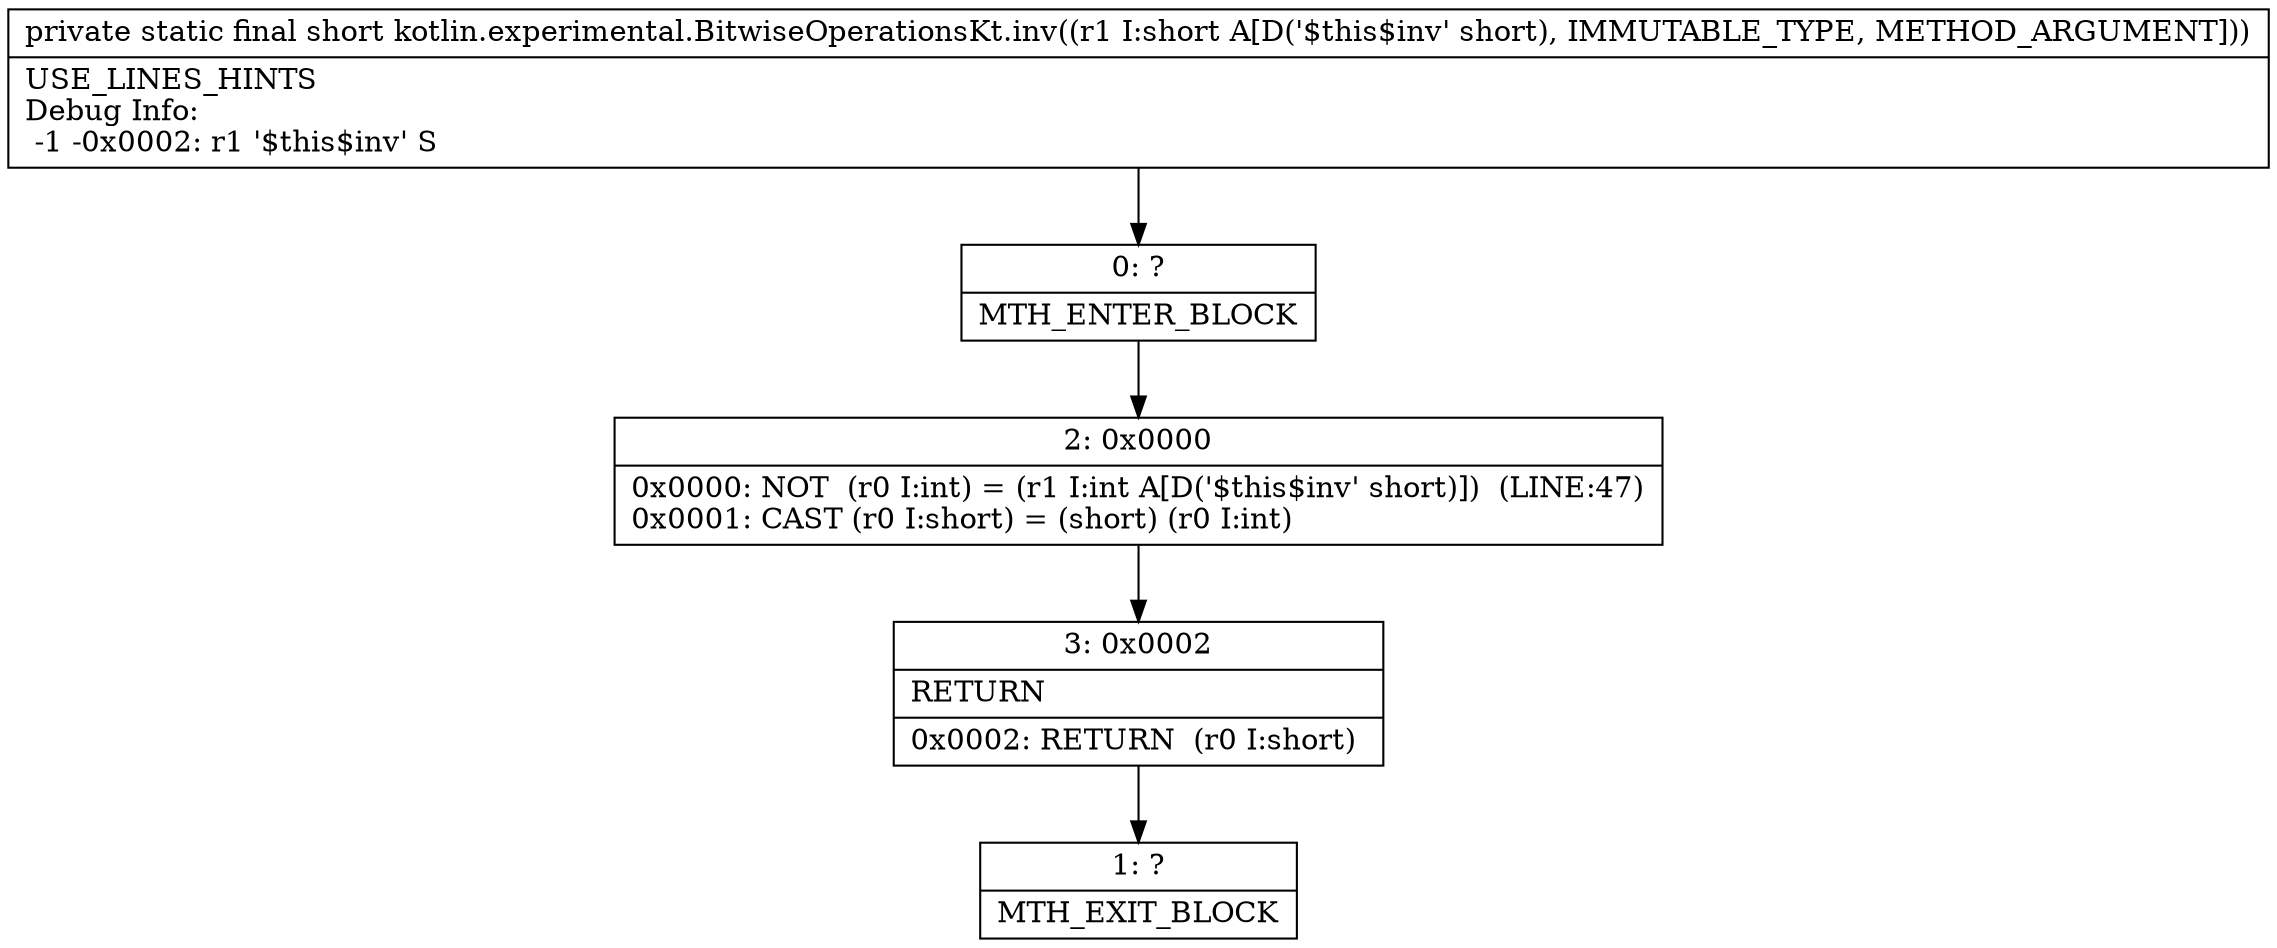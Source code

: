 digraph "CFG forkotlin.experimental.BitwiseOperationsKt.inv(S)S" {
Node_0 [shape=record,label="{0\:\ ?|MTH_ENTER_BLOCK\l}"];
Node_2 [shape=record,label="{2\:\ 0x0000|0x0000: NOT  (r0 I:int) = (r1 I:int A[D('$this$inv' short)])  (LINE:47)\l0x0001: CAST (r0 I:short) = (short) (r0 I:int) \l}"];
Node_3 [shape=record,label="{3\:\ 0x0002|RETURN\l|0x0002: RETURN  (r0 I:short) \l}"];
Node_1 [shape=record,label="{1\:\ ?|MTH_EXIT_BLOCK\l}"];
MethodNode[shape=record,label="{private static final short kotlin.experimental.BitwiseOperationsKt.inv((r1 I:short A[D('$this$inv' short), IMMUTABLE_TYPE, METHOD_ARGUMENT]))  | USE_LINES_HINTS\lDebug Info:\l  \-1 \-0x0002: r1 '$this$inv' S\l}"];
MethodNode -> Node_0;Node_0 -> Node_2;
Node_2 -> Node_3;
Node_3 -> Node_1;
}

